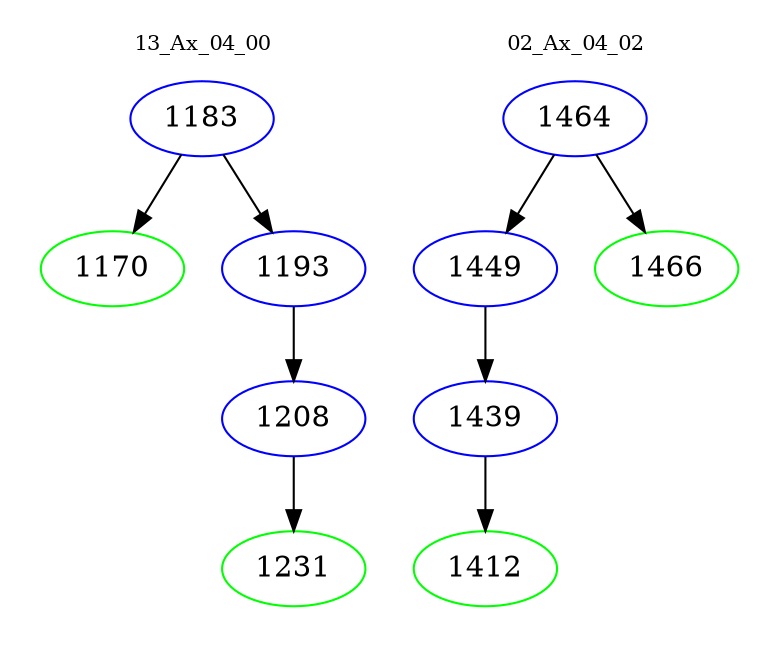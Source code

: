 digraph{
subgraph cluster_0 {
color = white
label = "13_Ax_04_00";
fontsize=10;
T0_1183 [label="1183", color="blue"]
T0_1183 -> T0_1170 [color="black"]
T0_1170 [label="1170", color="green"]
T0_1183 -> T0_1193 [color="black"]
T0_1193 [label="1193", color="blue"]
T0_1193 -> T0_1208 [color="black"]
T0_1208 [label="1208", color="blue"]
T0_1208 -> T0_1231 [color="black"]
T0_1231 [label="1231", color="green"]
}
subgraph cluster_1 {
color = white
label = "02_Ax_04_02";
fontsize=10;
T1_1464 [label="1464", color="blue"]
T1_1464 -> T1_1449 [color="black"]
T1_1449 [label="1449", color="blue"]
T1_1449 -> T1_1439 [color="black"]
T1_1439 [label="1439", color="blue"]
T1_1439 -> T1_1412 [color="black"]
T1_1412 [label="1412", color="green"]
T1_1464 -> T1_1466 [color="black"]
T1_1466 [label="1466", color="green"]
}
}
